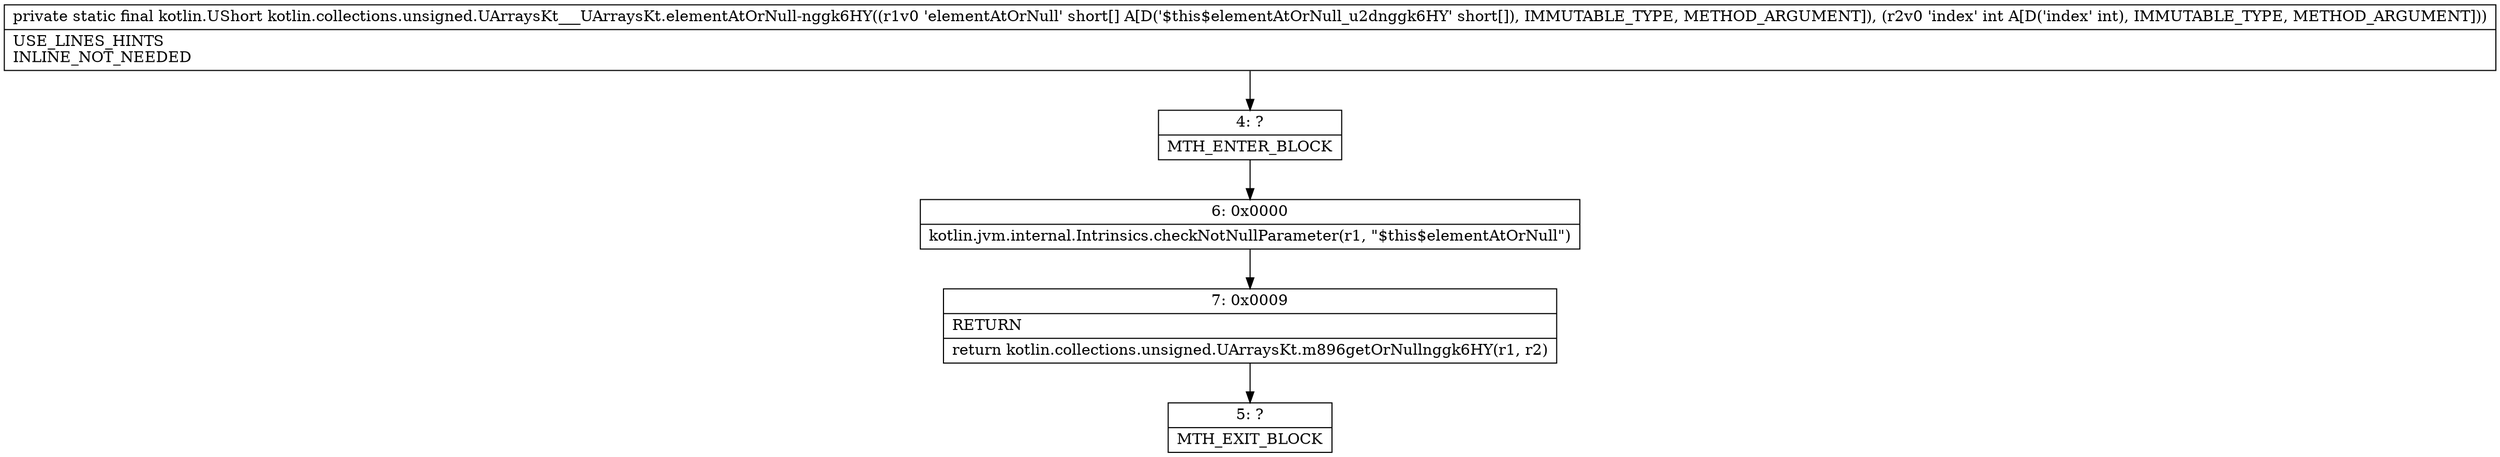 digraph "CFG forkotlin.collections.unsigned.UArraysKt___UArraysKt.elementAtOrNull\-nggk6HY([SI)Lkotlin\/UShort;" {
Node_4 [shape=record,label="{4\:\ ?|MTH_ENTER_BLOCK\l}"];
Node_6 [shape=record,label="{6\:\ 0x0000|kotlin.jvm.internal.Intrinsics.checkNotNullParameter(r1, \"$this$elementAtOrNull\")\l}"];
Node_7 [shape=record,label="{7\:\ 0x0009|RETURN\l|return kotlin.collections.unsigned.UArraysKt.m896getOrNullnggk6HY(r1, r2)\l}"];
Node_5 [shape=record,label="{5\:\ ?|MTH_EXIT_BLOCK\l}"];
MethodNode[shape=record,label="{private static final kotlin.UShort kotlin.collections.unsigned.UArraysKt___UArraysKt.elementAtOrNull\-nggk6HY((r1v0 'elementAtOrNull' short[] A[D('$this$elementAtOrNull_u2dnggk6HY' short[]), IMMUTABLE_TYPE, METHOD_ARGUMENT]), (r2v0 'index' int A[D('index' int), IMMUTABLE_TYPE, METHOD_ARGUMENT]))  | USE_LINES_HINTS\lINLINE_NOT_NEEDED\l}"];
MethodNode -> Node_4;Node_4 -> Node_6;
Node_6 -> Node_7;
Node_7 -> Node_5;
}


